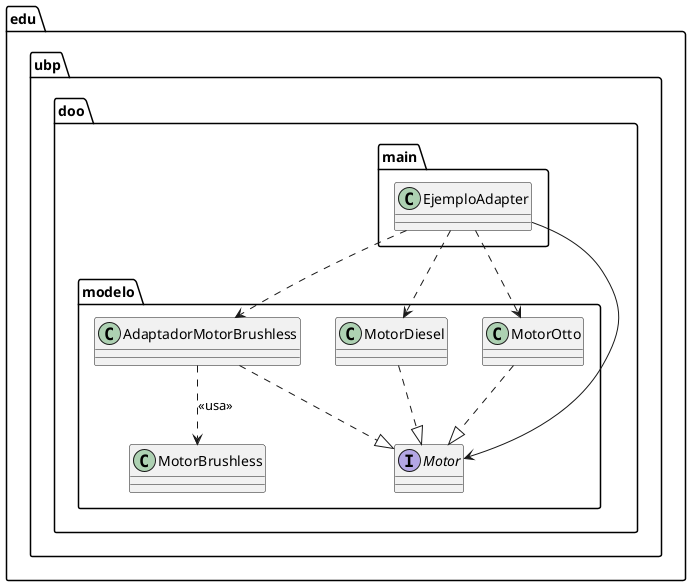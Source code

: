 @startuml
class edu.ubp.doo.main.EjemploAdapter
class edu.ubp.doo.modelo.AdaptadorMotorBrushless
class edu.ubp.doo.modelo.MotorBrushless
class edu.ubp.doo.modelo.MotorDiesel
class edu.ubp.doo.modelo.MotorOtto
interface edu.ubp.doo.modelo.Motor
edu.ubp.doo.main.EjemploAdapter ..> edu.ubp.doo.modelo.AdaptadorMotorBrushless
edu.ubp.doo.main.EjemploAdapter ..> edu.ubp.doo.modelo.MotorDiesel
edu.ubp.doo.main.EjemploAdapter ..> edu.ubp.doo.modelo.MotorOtto
edu.ubp.doo.main.EjemploAdapter --> edu.ubp.doo.modelo.Motor
edu.ubp.doo.modelo.AdaptadorMotorBrushless ..|> edu.ubp.doo.modelo.Motor
edu.ubp.doo.modelo.MotorDiesel ..|> edu.ubp.doo.modelo.Motor
edu.ubp.doo.modelo.MotorOtto ..|> edu.ubp.doo.modelo.Motor
edu.ubp.doo.modelo.AdaptadorMotorBrushless ..> edu.ubp.doo.modelo.MotorBrushless : <<usa>>
@enduml